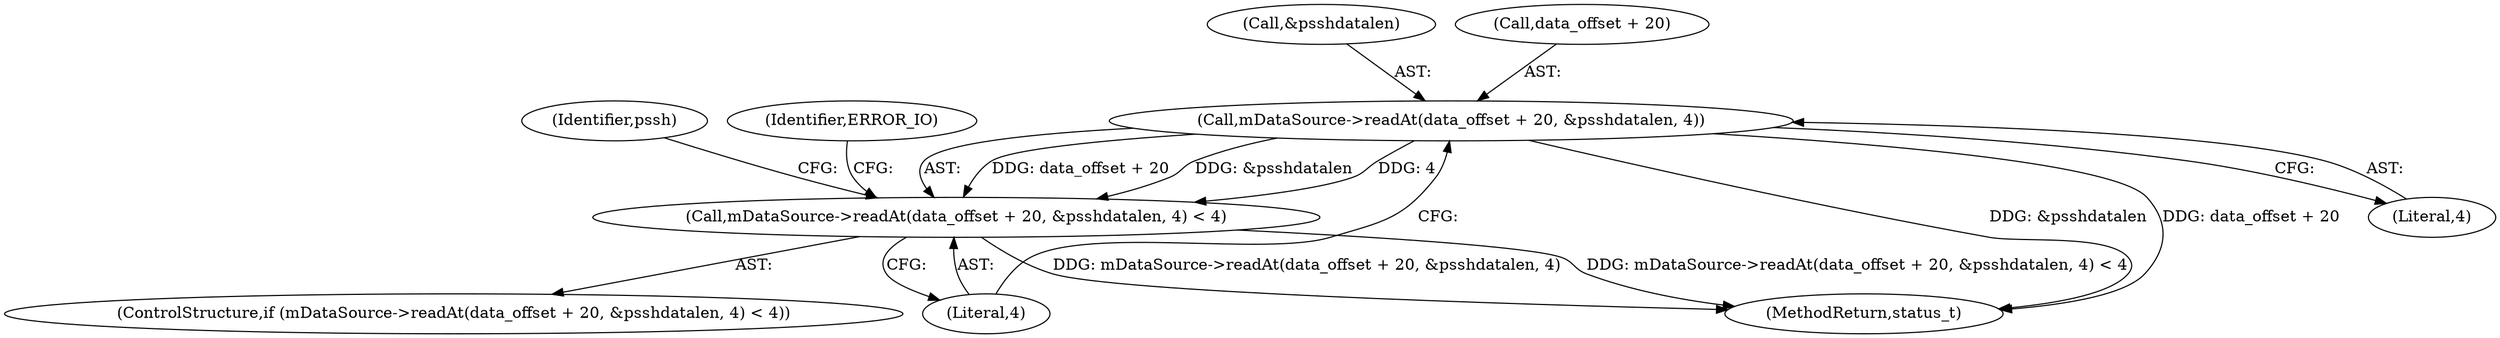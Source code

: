 digraph "0_Android_8a3a2f6ea7defe1a81bb32b3c9f3537f84749b9d@API" {
"1001192" [label="(Call,mDataSource->readAt(data_offset + 20, &psshdatalen, 4))"];
"1001191" [label="(Call,mDataSource->readAt(data_offset + 20, &psshdatalen, 4) < 4)"];
"1001196" [label="(Call,&psshdatalen)"];
"1001190" [label="(ControlStructure,if (mDataSource->readAt(data_offset + 20, &psshdatalen, 4) < 4))"];
"1001198" [label="(Literal,4)"];
"1001192" [label="(Call,mDataSource->readAt(data_offset + 20, &psshdatalen, 4))"];
"1001199" [label="(Literal,4)"];
"1001205" [label="(Identifier,pssh)"];
"1001193" [label="(Call,data_offset + 20)"];
"1001202" [label="(Identifier,ERROR_IO)"];
"1001191" [label="(Call,mDataSource->readAt(data_offset + 20, &psshdatalen, 4) < 4)"];
"1003903" [label="(MethodReturn,status_t)"];
"1001192" -> "1001191"  [label="AST: "];
"1001192" -> "1001198"  [label="CFG: "];
"1001193" -> "1001192"  [label="AST: "];
"1001196" -> "1001192"  [label="AST: "];
"1001198" -> "1001192"  [label="AST: "];
"1001199" -> "1001192"  [label="CFG: "];
"1001192" -> "1003903"  [label="DDG: &psshdatalen"];
"1001192" -> "1003903"  [label="DDG: data_offset + 20"];
"1001192" -> "1001191"  [label="DDG: data_offset + 20"];
"1001192" -> "1001191"  [label="DDG: &psshdatalen"];
"1001192" -> "1001191"  [label="DDG: 4"];
"1001191" -> "1001190"  [label="AST: "];
"1001191" -> "1001199"  [label="CFG: "];
"1001199" -> "1001191"  [label="AST: "];
"1001202" -> "1001191"  [label="CFG: "];
"1001205" -> "1001191"  [label="CFG: "];
"1001191" -> "1003903"  [label="DDG: mDataSource->readAt(data_offset + 20, &psshdatalen, 4)"];
"1001191" -> "1003903"  [label="DDG: mDataSource->readAt(data_offset + 20, &psshdatalen, 4) < 4"];
}
